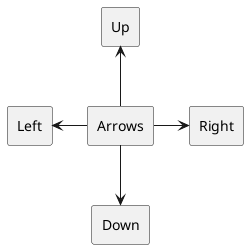 @startuml

rectangle Arrows
rectangle Up
rectangle Down
rectangle Left
rectangle Right

Arrows -u-> Up 
Arrows -d-> Down
Arrows -l-> Left
Arrows -r-> Right

@enduml